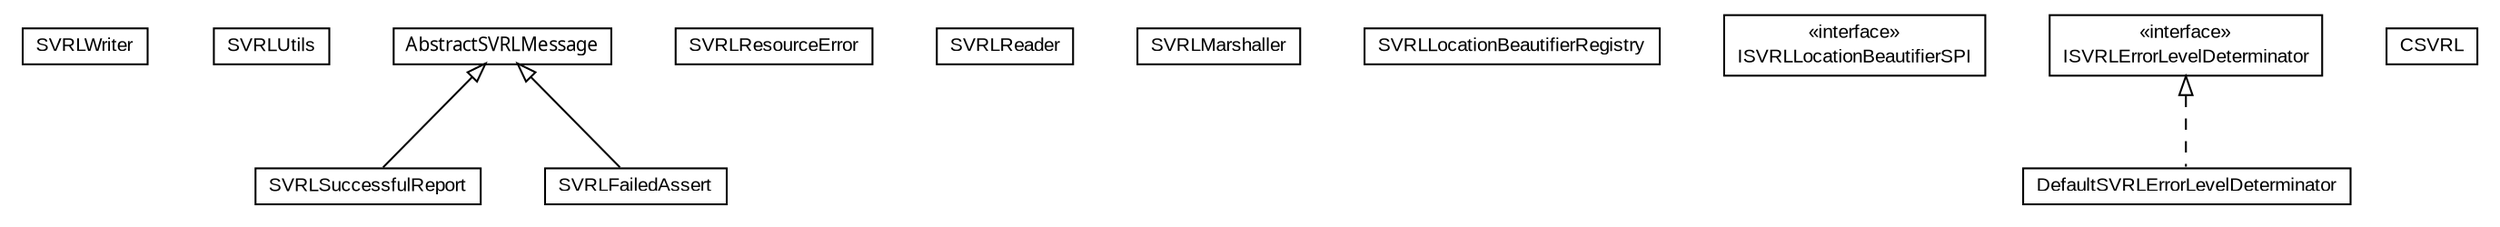 #!/usr/local/bin/dot
#
# Class diagram 
# Generated by UMLGraph version 5.1 (http://www.umlgraph.org/)
#

digraph G {
	edge [fontname="arial",fontsize=10,labelfontname="arial",labelfontsize=10];
	node [fontname="arial",fontsize=10,shape=plaintext];
	nodesep=0.25;
	ranksep=0.5;
	// com.helger.schematron.svrl.SVRLWriter
	c1707 [label=<<table title="com.helger.schematron.svrl.SVRLWriter" border="0" cellborder="1" cellspacing="0" cellpadding="2" port="p" href="./SVRLWriter.html">
		<tr><td><table border="0" cellspacing="0" cellpadding="1">
<tr><td align="center" balign="center"> SVRLWriter </td></tr>
		</table></td></tr>
		</table>>, fontname="arial", fontcolor="black", fontsize=10.0];
	// com.helger.schematron.svrl.SVRLUtils
	c1708 [label=<<table title="com.helger.schematron.svrl.SVRLUtils" border="0" cellborder="1" cellspacing="0" cellpadding="2" port="p" href="./SVRLUtils.html">
		<tr><td><table border="0" cellspacing="0" cellpadding="1">
<tr><td align="center" balign="center"> SVRLUtils </td></tr>
		</table></td></tr>
		</table>>, fontname="arial", fontcolor="black", fontsize=10.0];
	// com.helger.schematron.svrl.SVRLSuccessfulReport
	c1709 [label=<<table title="com.helger.schematron.svrl.SVRLSuccessfulReport" border="0" cellborder="1" cellspacing="0" cellpadding="2" port="p" href="./SVRLSuccessfulReport.html">
		<tr><td><table border="0" cellspacing="0" cellpadding="1">
<tr><td align="center" balign="center"> SVRLSuccessfulReport </td></tr>
		</table></td></tr>
		</table>>, fontname="arial", fontcolor="black", fontsize=10.0];
	// com.helger.schematron.svrl.SVRLResourceError
	c1710 [label=<<table title="com.helger.schematron.svrl.SVRLResourceError" border="0" cellborder="1" cellspacing="0" cellpadding="2" port="p" href="./SVRLResourceError.html">
		<tr><td><table border="0" cellspacing="0" cellpadding="1">
<tr><td align="center" balign="center"> SVRLResourceError </td></tr>
		</table></td></tr>
		</table>>, fontname="arial", fontcolor="black", fontsize=10.0];
	// com.helger.schematron.svrl.SVRLReader
	c1711 [label=<<table title="com.helger.schematron.svrl.SVRLReader" border="0" cellborder="1" cellspacing="0" cellpadding="2" port="p" href="./SVRLReader.html">
		<tr><td><table border="0" cellspacing="0" cellpadding="1">
<tr><td align="center" balign="center"> SVRLReader </td></tr>
		</table></td></tr>
		</table>>, fontname="arial", fontcolor="black", fontsize=10.0];
	// com.helger.schematron.svrl.SVRLMarshaller
	c1712 [label=<<table title="com.helger.schematron.svrl.SVRLMarshaller" border="0" cellborder="1" cellspacing="0" cellpadding="2" port="p" href="./SVRLMarshaller.html">
		<tr><td><table border="0" cellspacing="0" cellpadding="1">
<tr><td align="center" balign="center"> SVRLMarshaller </td></tr>
		</table></td></tr>
		</table>>, fontname="arial", fontcolor="black", fontsize=10.0];
	// com.helger.schematron.svrl.SVRLLocationBeautifierRegistry
	c1713 [label=<<table title="com.helger.schematron.svrl.SVRLLocationBeautifierRegistry" border="0" cellborder="1" cellspacing="0" cellpadding="2" port="p" href="./SVRLLocationBeautifierRegistry.html">
		<tr><td><table border="0" cellspacing="0" cellpadding="1">
<tr><td align="center" balign="center"> SVRLLocationBeautifierRegistry </td></tr>
		</table></td></tr>
		</table>>, fontname="arial", fontcolor="black", fontsize=10.0];
	// com.helger.schematron.svrl.SVRLFailedAssert
	c1714 [label=<<table title="com.helger.schematron.svrl.SVRLFailedAssert" border="0" cellborder="1" cellspacing="0" cellpadding="2" port="p" href="./SVRLFailedAssert.html">
		<tr><td><table border="0" cellspacing="0" cellpadding="1">
<tr><td align="center" balign="center"> SVRLFailedAssert </td></tr>
		</table></td></tr>
		</table>>, fontname="arial", fontcolor="black", fontsize=10.0];
	// com.helger.schematron.svrl.ISVRLLocationBeautifierSPI
	c1715 [label=<<table title="com.helger.schematron.svrl.ISVRLLocationBeautifierSPI" border="0" cellborder="1" cellspacing="0" cellpadding="2" port="p" href="./ISVRLLocationBeautifierSPI.html">
		<tr><td><table border="0" cellspacing="0" cellpadding="1">
<tr><td align="center" balign="center"> &#171;interface&#187; </td></tr>
<tr><td align="center" balign="center"> ISVRLLocationBeautifierSPI </td></tr>
		</table></td></tr>
		</table>>, fontname="arial", fontcolor="black", fontsize=10.0];
	// com.helger.schematron.svrl.ISVRLErrorLevelDeterminator
	c1716 [label=<<table title="com.helger.schematron.svrl.ISVRLErrorLevelDeterminator" border="0" cellborder="1" cellspacing="0" cellpadding="2" port="p" href="./ISVRLErrorLevelDeterminator.html">
		<tr><td><table border="0" cellspacing="0" cellpadding="1">
<tr><td align="center" balign="center"> &#171;interface&#187; </td></tr>
<tr><td align="center" balign="center"> ISVRLErrorLevelDeterminator </td></tr>
		</table></td></tr>
		</table>>, fontname="arial", fontcolor="black", fontsize=10.0];
	// com.helger.schematron.svrl.DefaultSVRLErrorLevelDeterminator
	c1717 [label=<<table title="com.helger.schematron.svrl.DefaultSVRLErrorLevelDeterminator" border="0" cellborder="1" cellspacing="0" cellpadding="2" port="p" href="./DefaultSVRLErrorLevelDeterminator.html">
		<tr><td><table border="0" cellspacing="0" cellpadding="1">
<tr><td align="center" balign="center"> DefaultSVRLErrorLevelDeterminator </td></tr>
		</table></td></tr>
		</table>>, fontname="arial", fontcolor="black", fontsize=10.0];
	// com.helger.schematron.svrl.CSVRL
	c1718 [label=<<table title="com.helger.schematron.svrl.CSVRL" border="0" cellborder="1" cellspacing="0" cellpadding="2" port="p" href="./CSVRL.html">
		<tr><td><table border="0" cellspacing="0" cellpadding="1">
<tr><td align="center" balign="center"> CSVRL </td></tr>
		</table></td></tr>
		</table>>, fontname="arial", fontcolor="black", fontsize=10.0];
	// com.helger.schematron.svrl.AbstractSVRLMessage
	c1719 [label=<<table title="com.helger.schematron.svrl.AbstractSVRLMessage" border="0" cellborder="1" cellspacing="0" cellpadding="2" port="p" href="./AbstractSVRLMessage.html">
		<tr><td><table border="0" cellspacing="0" cellpadding="1">
<tr><td align="center" balign="center"><font face="ariali"> AbstractSVRLMessage </font></td></tr>
		</table></td></tr>
		</table>>, fontname="arial", fontcolor="black", fontsize=10.0];
	//com.helger.schematron.svrl.SVRLSuccessfulReport extends com.helger.schematron.svrl.AbstractSVRLMessage
	c1719:p -> c1709:p [dir=back,arrowtail=empty];
	//com.helger.schematron.svrl.SVRLFailedAssert extends com.helger.schematron.svrl.AbstractSVRLMessage
	c1719:p -> c1714:p [dir=back,arrowtail=empty];
	//com.helger.schematron.svrl.DefaultSVRLErrorLevelDeterminator implements com.helger.schematron.svrl.ISVRLErrorLevelDeterminator
	c1716:p -> c1717:p [dir=back,arrowtail=empty,style=dashed];
}

